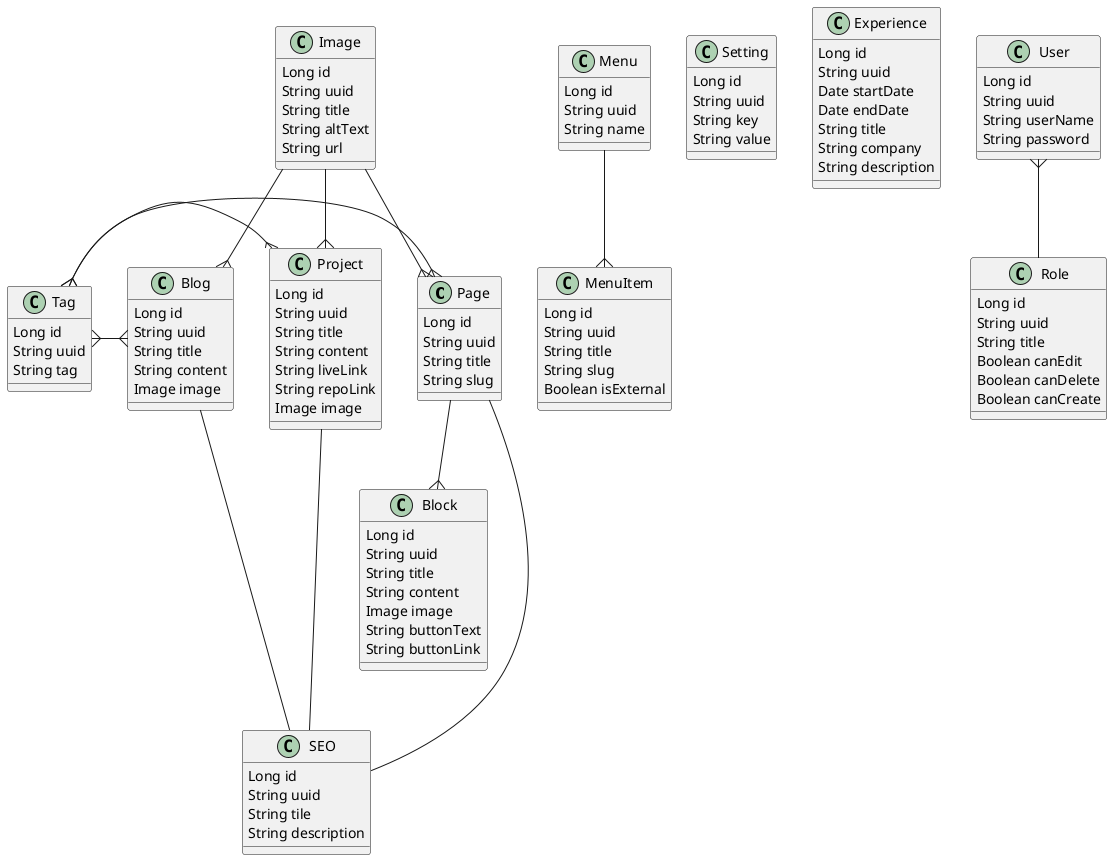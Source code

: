 @startuml
class Page {
    Long id
    String uuid
    String title
    String slug
}

class Menu {
    Long id
    String uuid
    String name
}

class MenuItem {
    Long id
    String uuid
    String title
    String slug
    Boolean isExternal
}

class Block {
    Long id
    String uuid
    String title
    String content
    Image image
    String buttonText
    String buttonLink
}

class Setting {
    Long id
    String uuid
    String key
    String value
}

class SEO {
    Long id
    String uuid
    String tile
    String description
}

class Blog {
    Long id
    String uuid
    String title
    String content
    Image image
}

class Project {
    Long id
    String uuid
    String title
    String content
    String liveLink
    String repoLink
    Image image
}

class Tag {
    Long id
    String uuid
    String tag
}

class Experience {
    Long id
    String uuid
    Date startDate
    Date endDate
    String title
    String company
    String description
}

class Image {
    Long id
    String uuid
    String title
    String altText
    String url
}

class User {
    Long id
    String uuid
    String userName
    String password
}

class Role {
    Long id
    String uuid
    String title
    Boolean canEdit
    Boolean canDelete
    Boolean canCreate
}

Menu --{ MenuItem

Page --{ Block
Page --- SEO

Blog --- SEO
Project --- SEO

Tag }-{ Project
Tag }-{ Blog
Tag }-{ Page

Image --{ Project
Image --{ Blog
Image --{ Page

User }-- Role
@enduml